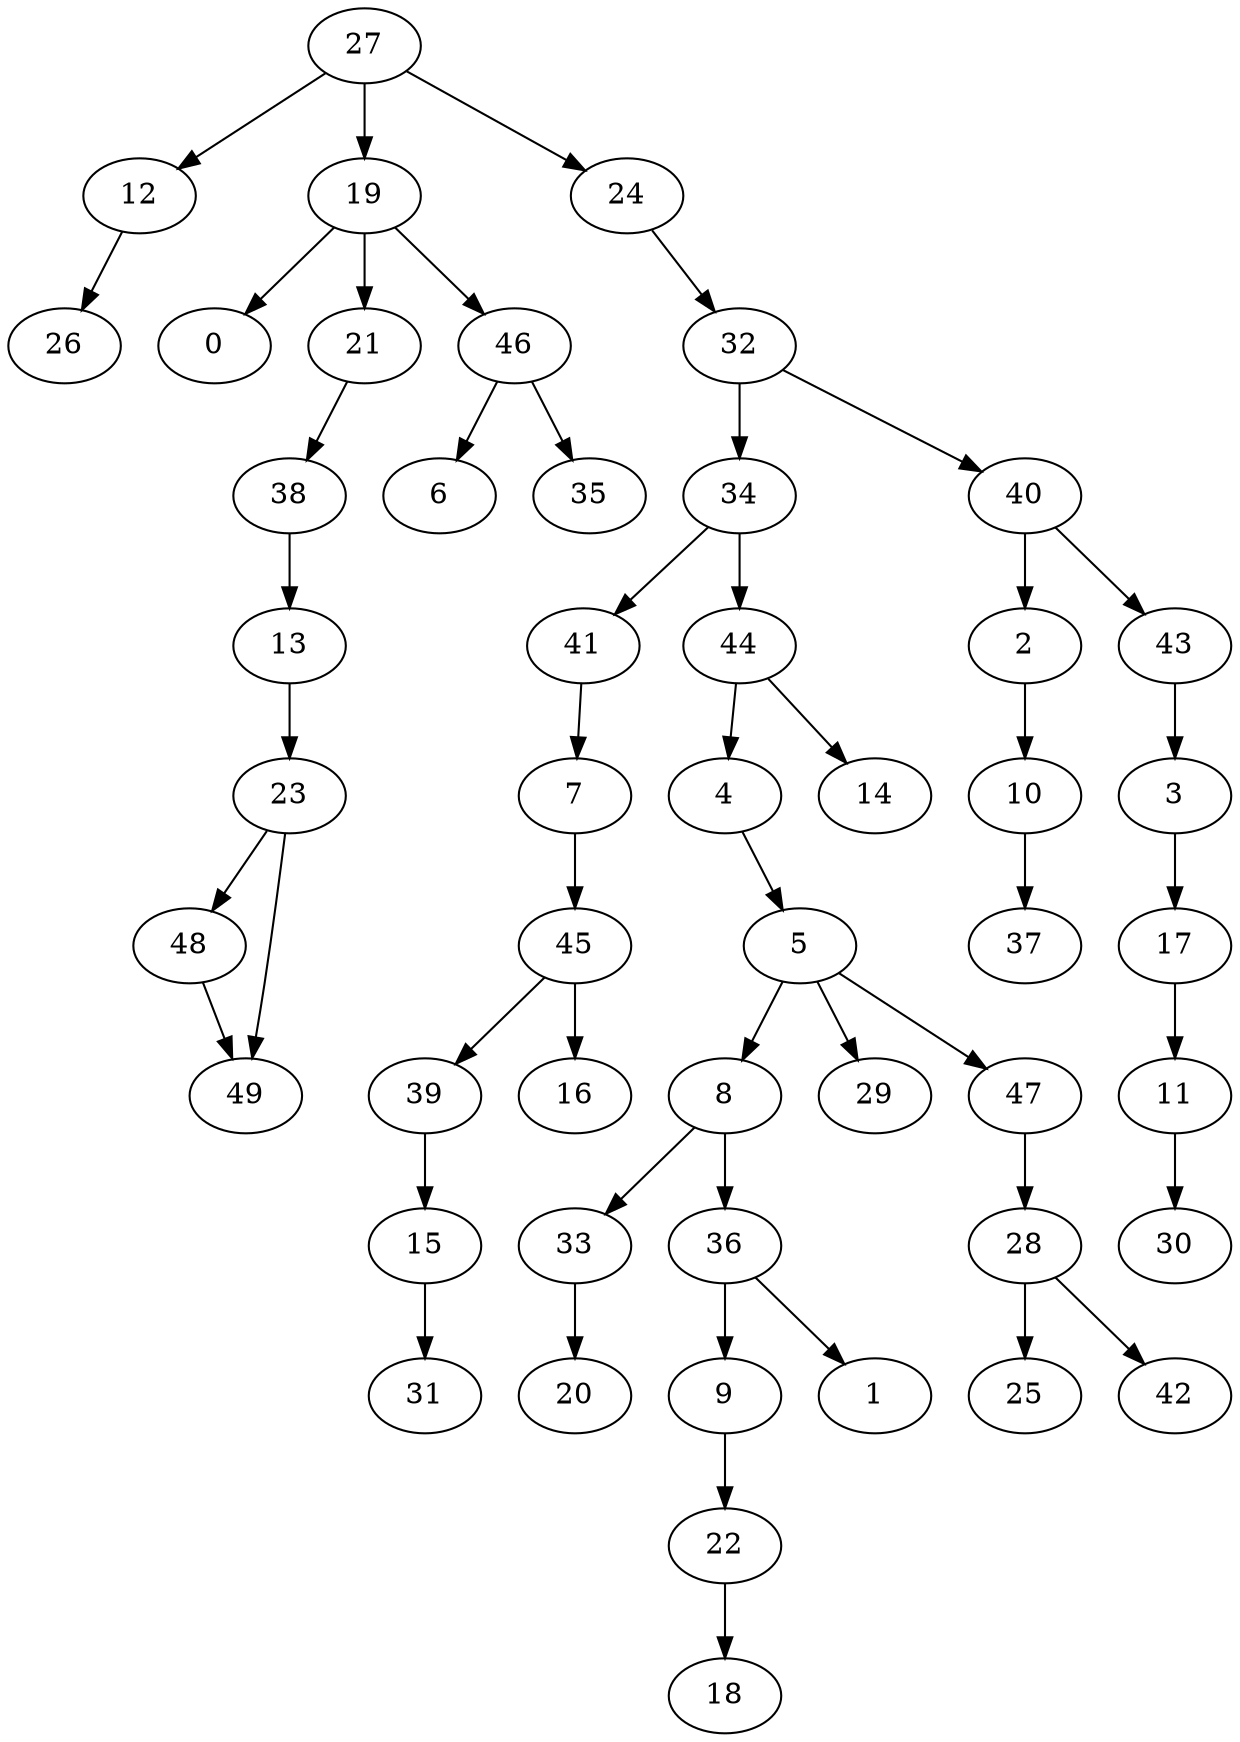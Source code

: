 digraph G {
    2;
    10;
    37;
    3;
    17;
    11;
    30;
    4;
    5;
    8;
    29;
    47;
    33;
    36;
    28;
    20;
    9;
    1;
    25;
    42;
    7;
    45;
    39;
    16;
    15;
    22;
    18;
    12;
    26;
    13;
    23;
    48;
    49;
    31;
    19;
    0;
    21;
    46;
    38;
    6;
    35;
    24;
    32;
    34;
    40;
    41;
    44;
    43;
    27;
    14;
    2 -> 10 [w=0];
    10 -> 37 [w=0];
    3 -> 17 [w=0];
    17 -> 11 [w=0];
    11 -> 30 [w=0];
    4 -> 5 [w=0];
    5 -> 8 [w=0];
    5 -> 29 [w=0];
    5 -> 47 [w=0];
    8 -> 33 [w=0];
    8 -> 36 [w=0];
    47 -> 28 [w=0];
    33 -> 20 [w=0];
    36 -> 9 [w=0];
    36 -> 1 [w=0];
    28 -> 25 [w=0];
    28 -> 42 [w=0];
    9 -> 22 [w=0];
    7 -> 45 [w=0];
    45 -> 39 [w=0];
    45 -> 16 [w=0];
    39 -> 15 [w=0];
    15 -> 31 [w=0];
    22 -> 18 [w=0];
    12 -> 26 [w=0];
    13 -> 23 [w=0];
    23 -> 48 [w=0];
    23 -> 49 [w=1];
    48 -> 49 [w=0];
    19 -> 0 [w=0];
    19 -> 21 [w=0];
    19 -> 46 [w=0];
    21 -> 38 [w=0];
    46 -> 6 [w=0];
    46 -> 35 [w=0];
    38 -> 13 [w=0];
    24 -> 32 [w=0];
    32 -> 34 [w=0];
    32 -> 40 [w=0];
    34 -> 41 [w=0];
    34 -> 44 [w=0];
    40 -> 2 [w=0];
    40 -> 43 [w=0];
    41 -> 7 [w=0];
    44 -> 4 [w=0];
    44 -> 14 [w=0];
    43 -> 3 [w=0];
    27 -> 12 [w=1];
    27 -> 19 [w=0];
    27 -> 24 [w=0];
}
